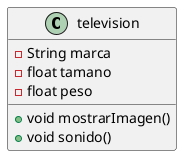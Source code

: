 @startuml
class television{
-String marca
-float tamano
-float peso
+void mostrarImagen()
+void sonido()
}
@enduml
